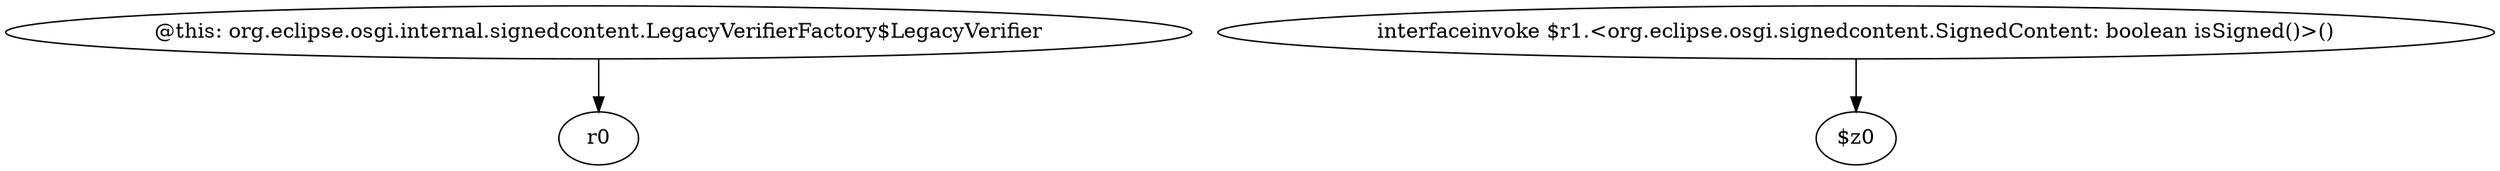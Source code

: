 digraph g {
0[label="@this: org.eclipse.osgi.internal.signedcontent.LegacyVerifierFactory$LegacyVerifier"]
1[label="r0"]
0->1[label=""]
2[label="interfaceinvoke $r1.<org.eclipse.osgi.signedcontent.SignedContent: boolean isSigned()>()"]
3[label="$z0"]
2->3[label=""]
}